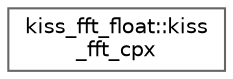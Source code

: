 digraph "Graphical Class Hierarchy"
{
 // LATEX_PDF_SIZE
  bgcolor="transparent";
  edge [fontname=Helvetica,fontsize=10,labelfontname=Helvetica,labelfontsize=10];
  node [fontname=Helvetica,fontsize=10,shape=box,height=0.2,width=0.4];
  rankdir="LR";
  Node0 [id="Node000000",label="kiss_fft_float::kiss\l_fft_cpx",height=0.2,width=0.4,color="grey40", fillcolor="white", style="filled",URL="$structkiss__fft__float_1_1kiss__fft__cpx.html",tooltip=" "];
}
